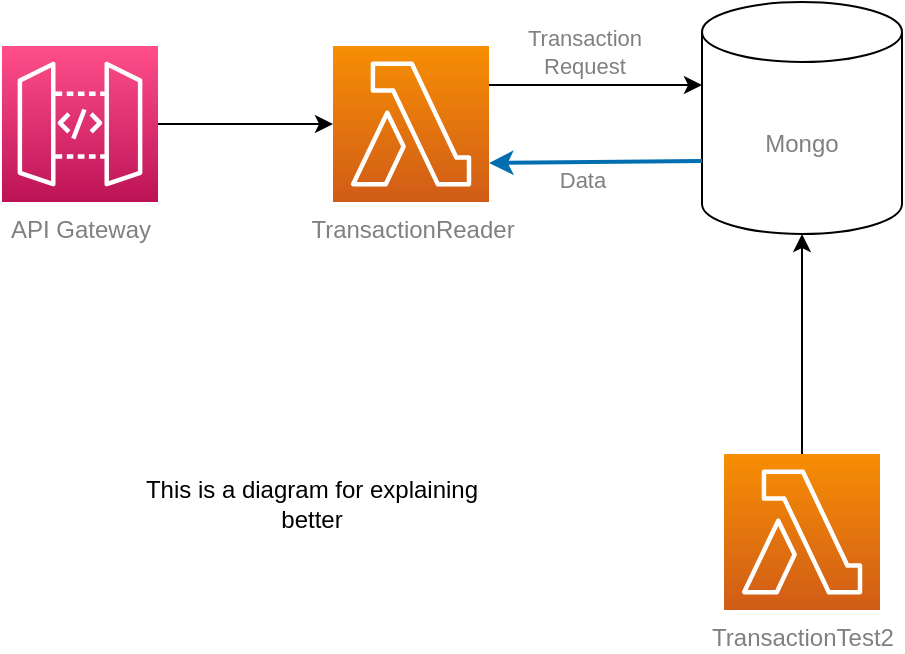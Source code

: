 <mxfile>
    <diagram id="mF904T41DWsilMkjK6hS" name="Page-1">
        <mxGraphModel dx="730" dy="1187" grid="1" gridSize="10" guides="1" tooltips="1" connect="1" arrows="1" fold="1" page="1" pageScale="1" pageWidth="827" pageHeight="1169" math="0" shadow="0">
            <root>
                <mxCell id="0"/>
                <mxCell id="1" parent="0"/>
                <mxCell id="4" value="" style="edgeStyle=none;html=1;entryX=0;entryY=0.5;entryDx=0;entryDy=0;entryPerimeter=0;fontColor=#808080;strokeWidth=1;" parent="1" source="3" target="10" edge="1">
                    <mxGeometry relative="1" as="geometry">
                        <mxPoint x="260" y="216.625" as="targetPoint"/>
                    </mxGeometry>
                </mxCell>
                <mxCell id="3" value="API Gateway" style="sketch=0;points=[[0,0,0],[0.25,0,0],[0.5,0,0],[0.75,0,0],[1,0,0],[0,1,0],[0.25,1,0],[0.5,1,0],[0.75,1,0],[1,1,0],[0,0.25,0],[0,0.5,0],[0,0.75,0],[1,0.25,0],[1,0.5,0],[1,0.75,0]];outlineConnect=0;fontColor=#808080;gradientColor=#FF4F8B;gradientDirection=north;fillColor=#BC1356;strokeColor=#ffffff;dashed=0;verticalLabelPosition=bottom;verticalAlign=top;align=center;html=1;fontSize=12;fontStyle=0;aspect=fixed;shape=mxgraph.aws4.resourceIcon;resIcon=mxgraph.aws4.api_gateway;" parent="1" vertex="1">
                    <mxGeometry x="90" y="136" width="78" height="78" as="geometry"/>
                </mxCell>
                <mxCell id="8" value="Mongo" style="shape=cylinder3;whiteSpace=wrap;html=1;boundedLbl=1;backgroundOutline=1;size=15;fontColor=#808080;" parent="1" vertex="1">
                    <mxGeometry x="440" y="114" width="100" height="116" as="geometry"/>
                </mxCell>
                <mxCell id="11" value="" style="edgeStyle=none;html=1;fontColor=#808080;exitX=1;exitY=0.25;exitDx=0;exitDy=0;exitPerimeter=0;entryX=0;entryY=0.358;entryDx=0;entryDy=0;entryPerimeter=0;strokeWidth=1;" parent="1" source="10" target="8" edge="1">
                    <mxGeometry relative="1" as="geometry">
                        <mxPoint x="440" y="170" as="targetPoint"/>
                    </mxGeometry>
                </mxCell>
                <mxCell id="13" value="Transaction&lt;br&gt;Request" style="edgeLabel;html=1;align=center;verticalAlign=middle;resizable=0;points=[];fontColor=#808080;" parent="11" vertex="1" connectable="0">
                    <mxGeometry x="-0.147" y="-2" relative="1" as="geometry">
                        <mxPoint x="2" y="-19" as="offset"/>
                    </mxGeometry>
                </mxCell>
                <mxCell id="12" value="Data" style="edgeStyle=none;html=1;fontColor=#808080;fillColor=#1ba1e2;strokeColor=#006EAF;strokeWidth=2;exitX=0;exitY=0;exitDx=0;exitDy=79.5;exitPerimeter=0;entryX=1;entryY=0.75;entryDx=0;entryDy=0;entryPerimeter=0;" parent="1" source="8" target="10" edge="1">
                    <mxGeometry x="0.137" y="9" relative="1" as="geometry">
                        <mxPoint x="315" y="326" as="sourcePoint"/>
                        <mxPoint x="370" y="190" as="targetPoint"/>
                        <mxPoint as="offset"/>
                    </mxGeometry>
                </mxCell>
                <mxCell id="10" value="TransactionReader" style="sketch=0;points=[[0,0,0],[0.25,0,0],[0.5,0,0],[0.75,0,0],[1,0,0],[0,1,0],[0.25,1,0],[0.5,1,0],[0.75,1,0],[1,1,0],[0,0.25,0],[0,0.5,0],[0,0.75,0],[1,0.25,0],[1,0.5,0],[1,0.75,0]];outlineConnect=0;fontColor=#808080;gradientColor=#F78E04;gradientDirection=north;fillColor=#D05C17;strokeColor=#ffffff;dashed=0;verticalLabelPosition=bottom;verticalAlign=top;align=center;html=1;fontSize=12;fontStyle=0;aspect=fixed;shape=mxgraph.aws4.resourceIcon;resIcon=mxgraph.aws4.lambda;" parent="1" vertex="1">
                    <mxGeometry x="255.5" y="136" width="78" height="78" as="geometry"/>
                </mxCell>
                <mxCell id="15" value="" style="edgeStyle=none;html=1;" edge="1" parent="1" source="14" target="8">
                    <mxGeometry relative="1" as="geometry"/>
                </mxCell>
                <mxCell id="14" value="TransactionTest2" style="sketch=0;points=[[0,0,0],[0.25,0,0],[0.5,0,0],[0.75,0,0],[1,0,0],[0,1,0],[0.25,1,0],[0.5,1,0],[0.75,1,0],[1,1,0],[0,0.25,0],[0,0.5,0],[0,0.75,0],[1,0.25,0],[1,0.5,0],[1,0.75,0]];outlineConnect=0;fontColor=#808080;gradientColor=#F78E04;gradientDirection=north;fillColor=#D05C17;strokeColor=#ffffff;dashed=0;verticalLabelPosition=bottom;verticalAlign=top;align=center;html=1;fontSize=12;fontStyle=0;aspect=fixed;shape=mxgraph.aws4.resourceIcon;resIcon=mxgraph.aws4.lambda;" vertex="1" parent="1">
                    <mxGeometry x="451" y="340" width="78" height="78" as="geometry"/>
                </mxCell>
                <mxCell id="16" value="This is a diagram for explaining better" style="text;strokeColor=none;align=center;fillColor=none;html=1;verticalAlign=middle;whiteSpace=wrap;rounded=0;" vertex="1" parent="1">
                    <mxGeometry x="150" y="330" width="190" height="70" as="geometry"/>
                </mxCell>
            </root>
        </mxGraphModel>
    </diagram>
</mxfile>